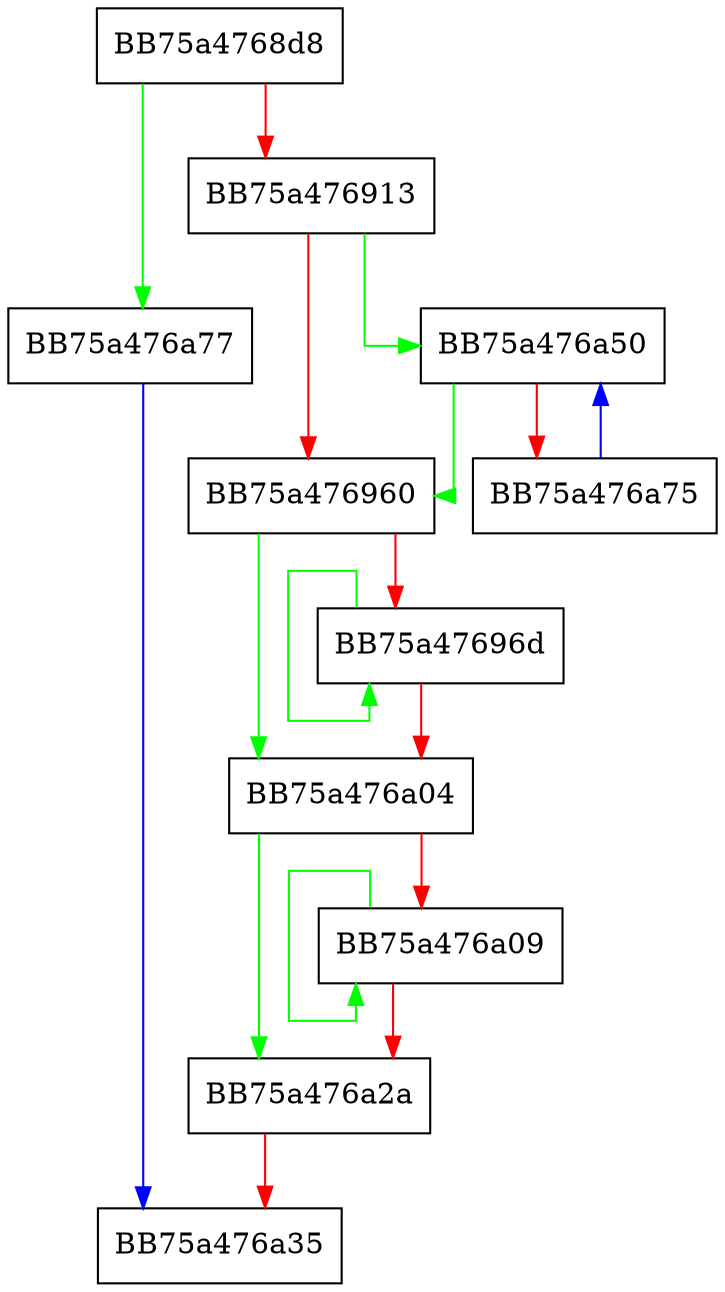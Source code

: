 digraph __load_managed_dll_module {
  node [shape="box"];
  graph [splines=ortho];
  BB75a4768d8 -> BB75a476a77 [color="green"];
  BB75a4768d8 -> BB75a476913 [color="red"];
  BB75a476913 -> BB75a476a50 [color="green"];
  BB75a476913 -> BB75a476960 [color="red"];
  BB75a476960 -> BB75a476a04 [color="green"];
  BB75a476960 -> BB75a47696d [color="red"];
  BB75a47696d -> BB75a47696d [color="green"];
  BB75a47696d -> BB75a476a04 [color="red"];
  BB75a476a04 -> BB75a476a2a [color="green"];
  BB75a476a04 -> BB75a476a09 [color="red"];
  BB75a476a09 -> BB75a476a09 [color="green"];
  BB75a476a09 -> BB75a476a2a [color="red"];
  BB75a476a2a -> BB75a476a35 [color="red"];
  BB75a476a50 -> BB75a476960 [color="green"];
  BB75a476a50 -> BB75a476a75 [color="red"];
  BB75a476a75 -> BB75a476a50 [color="blue"];
  BB75a476a77 -> BB75a476a35 [color="blue"];
}